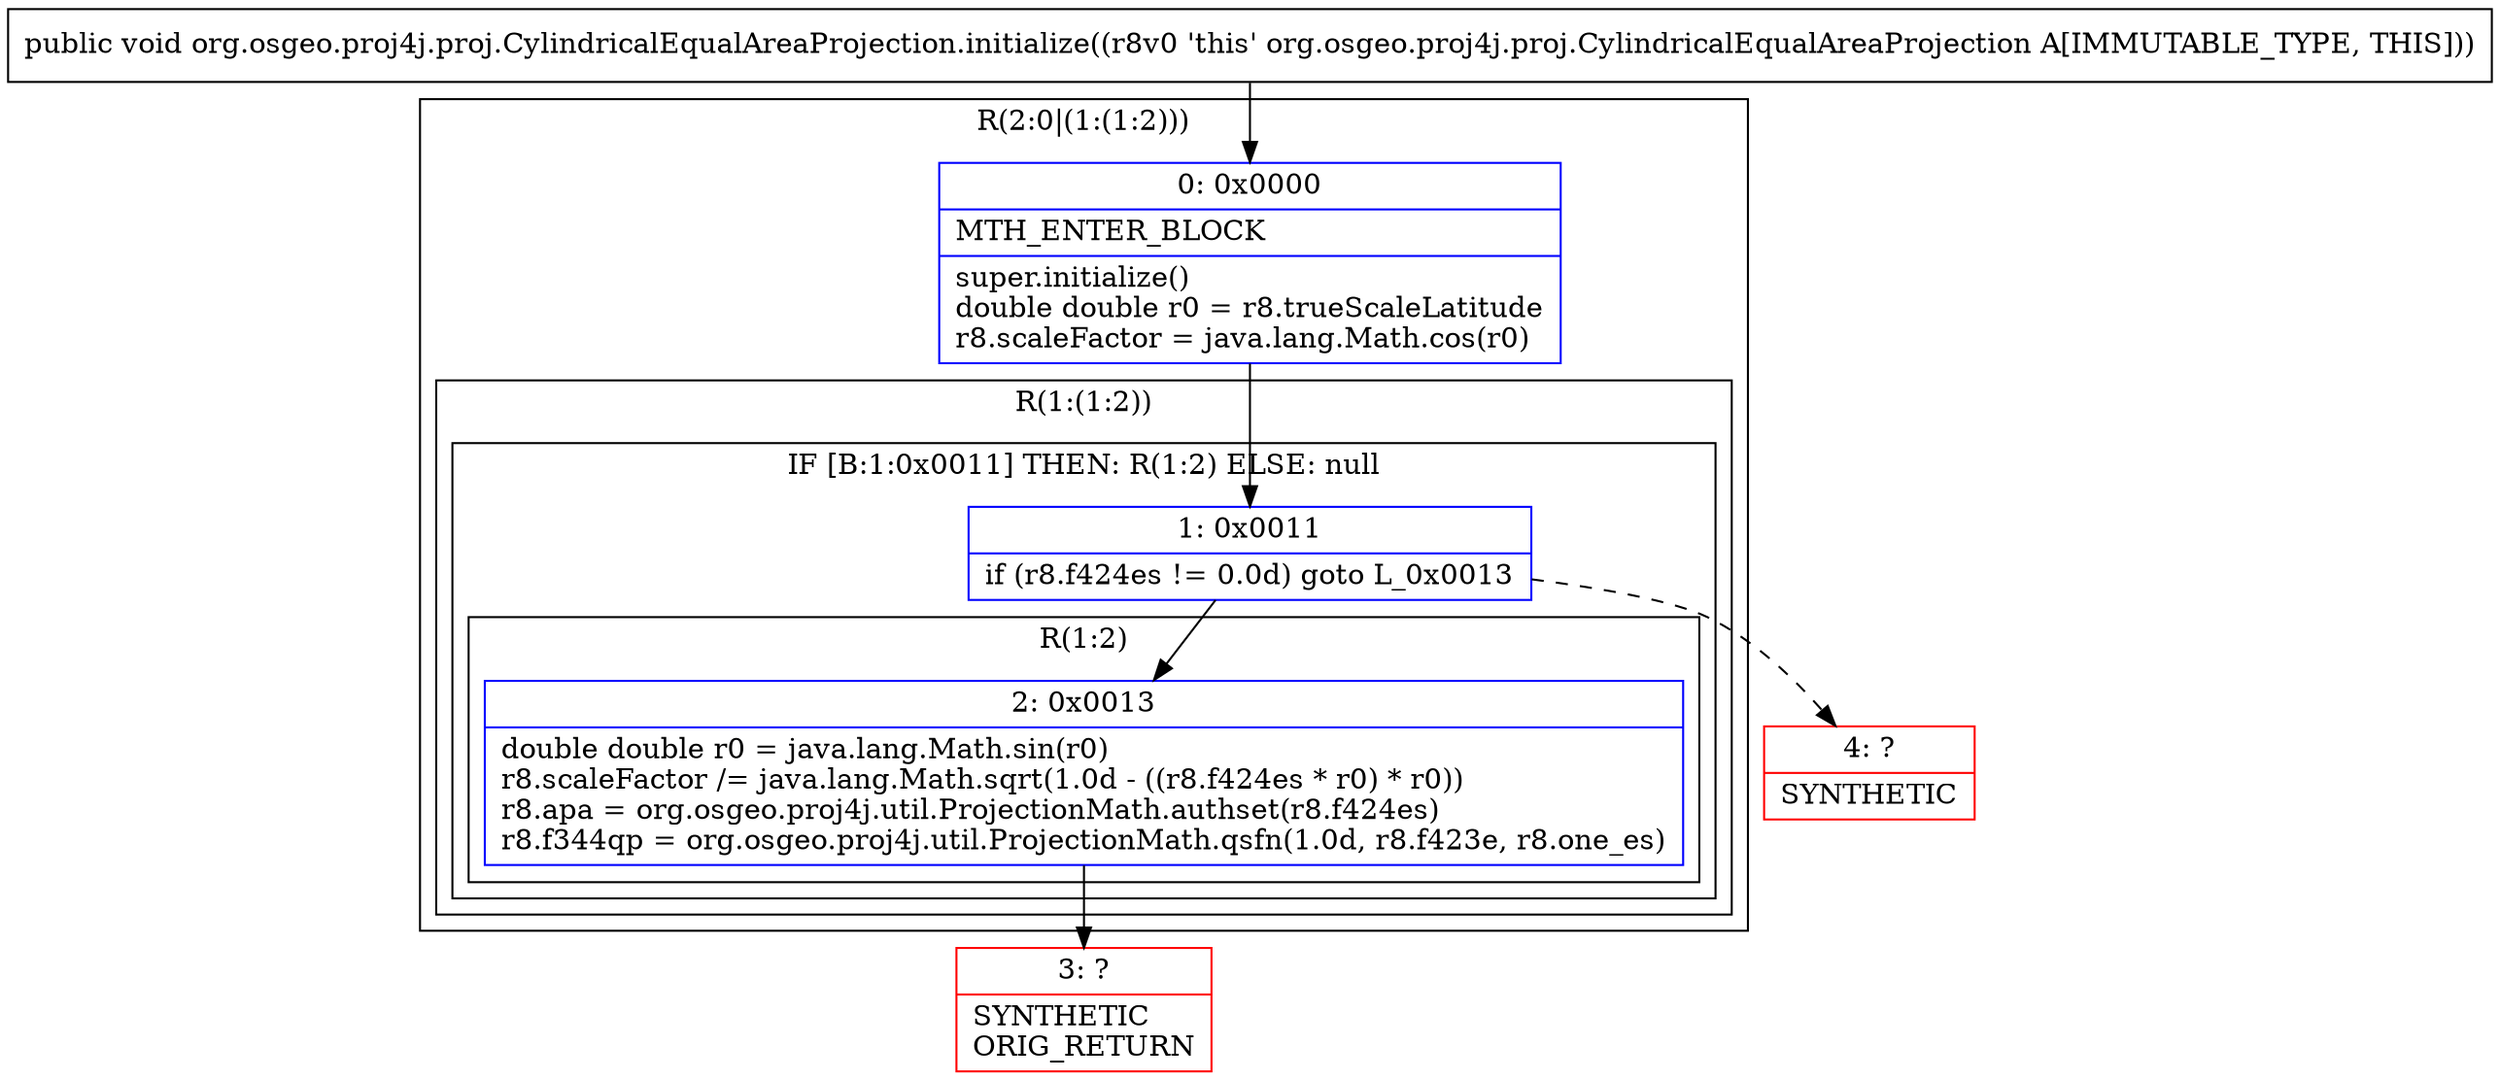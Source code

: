 digraph "CFG fororg.osgeo.proj4j.proj.CylindricalEqualAreaProjection.initialize()V" {
subgraph cluster_Region_1474647913 {
label = "R(2:0|(1:(1:2)))";
node [shape=record,color=blue];
Node_0 [shape=record,label="{0\:\ 0x0000|MTH_ENTER_BLOCK\l|super.initialize()\ldouble double r0 = r8.trueScaleLatitude\lr8.scaleFactor = java.lang.Math.cos(r0)\l}"];
subgraph cluster_Region_926968373 {
label = "R(1:(1:2))";
node [shape=record,color=blue];
subgraph cluster_IfRegion_1542318753 {
label = "IF [B:1:0x0011] THEN: R(1:2) ELSE: null";
node [shape=record,color=blue];
Node_1 [shape=record,label="{1\:\ 0x0011|if (r8.f424es != 0.0d) goto L_0x0013\l}"];
subgraph cluster_Region_1070575444 {
label = "R(1:2)";
node [shape=record,color=blue];
Node_2 [shape=record,label="{2\:\ 0x0013|double double r0 = java.lang.Math.sin(r0)\lr8.scaleFactor \/= java.lang.Math.sqrt(1.0d \- ((r8.f424es * r0) * r0))\lr8.apa = org.osgeo.proj4j.util.ProjectionMath.authset(r8.f424es)\lr8.f344qp = org.osgeo.proj4j.util.ProjectionMath.qsfn(1.0d, r8.f423e, r8.one_es)\l}"];
}
}
}
}
Node_3 [shape=record,color=red,label="{3\:\ ?|SYNTHETIC\lORIG_RETURN\l}"];
Node_4 [shape=record,color=red,label="{4\:\ ?|SYNTHETIC\l}"];
MethodNode[shape=record,label="{public void org.osgeo.proj4j.proj.CylindricalEqualAreaProjection.initialize((r8v0 'this' org.osgeo.proj4j.proj.CylindricalEqualAreaProjection A[IMMUTABLE_TYPE, THIS])) }"];
MethodNode -> Node_0;
Node_0 -> Node_1;
Node_1 -> Node_2;
Node_1 -> Node_4[style=dashed];
Node_2 -> Node_3;
}

